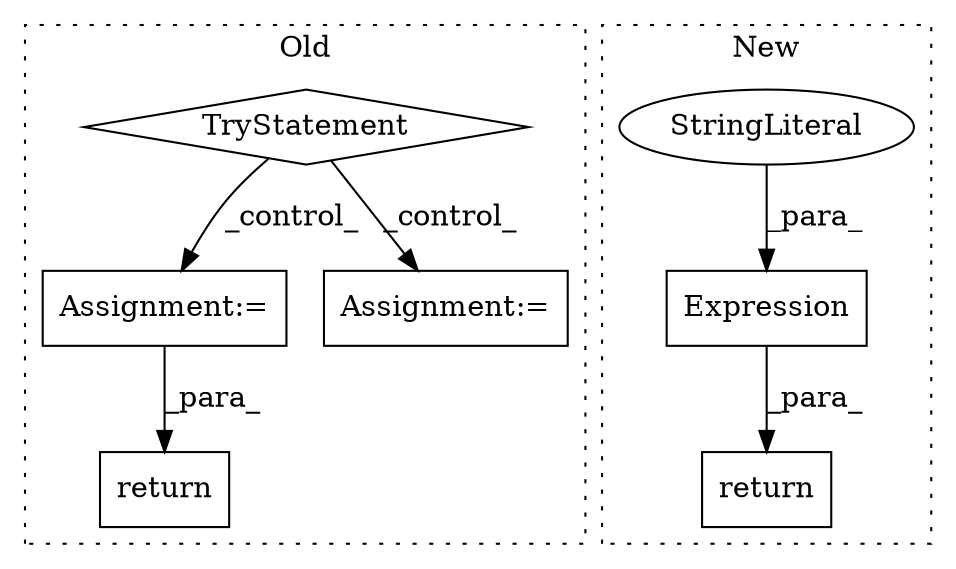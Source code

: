 digraph G {
subgraph cluster0 {
1 [label="TryStatement" a="54" s="14939" l="4" shape="diamond"];
4 [label="Assignment:=" a="7" s="14962" l="1" shape="box"];
5 [label="Assignment:=" a="7" s="15112" l="1" shape="box"];
6 [label="return" a="41" s="15231" l="7" shape="box"];
label = "Old";
style="dotted";
}
subgraph cluster1 {
2 [label="Expression" a="32" s="15974,16003" l="11,1" shape="box"];
3 [label="StringLiteral" a="45" s="15985" l="6" shape="ellipse"];
7 [label="return" a="41" s="15967" l="7" shape="box"];
label = "New";
style="dotted";
}
1 -> 4 [label="_control_"];
1 -> 5 [label="_control_"];
2 -> 7 [label="_para_"];
3 -> 2 [label="_para_"];
4 -> 6 [label="_para_"];
}